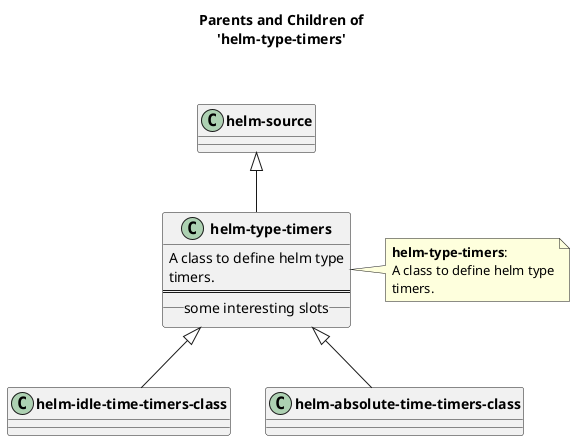 @startuml
skinparam classFontStyle bold
skinparam captionFontStyle bold
title **Parents and Children of**\n**'helm-type-timers'**\n\n
"helm-source" <|-- "helm-type-timers"
class "helm-source"
class "helm-type-timers" {
	A class to define helm type
	timers.
	==
	__ some interesting slots __
}
note right of "helm-type-timers"
	**helm-type-timers**:
	A class to define helm type
	timers.
end note
"helm-type-timers" <|-- "helm-idle-time-timers-class"
"helm-type-timers" <|-- "helm-absolute-time-timers-class"
@enduml
